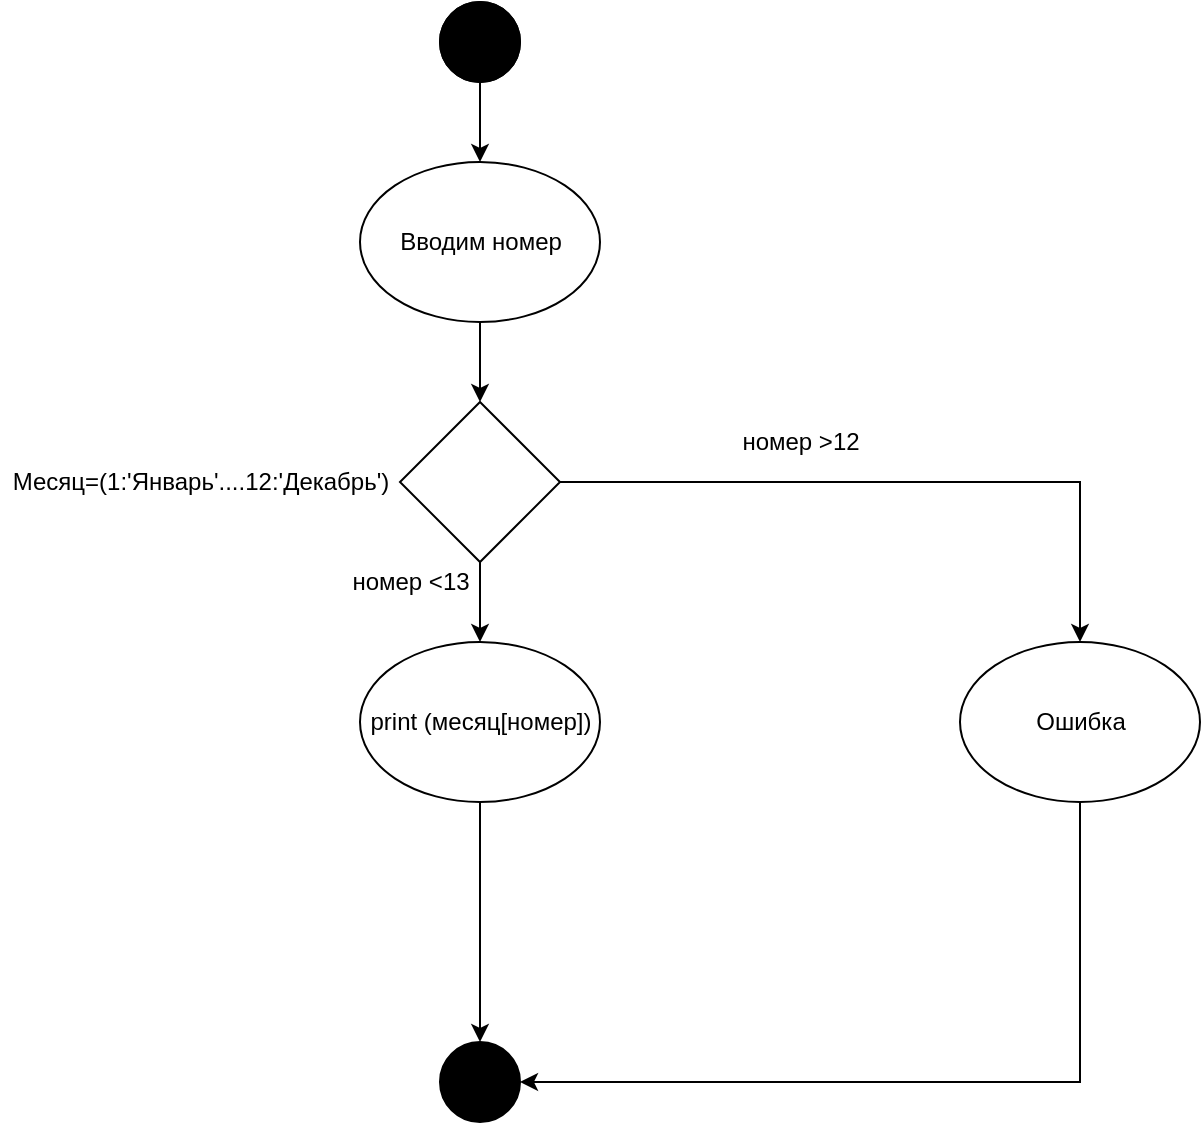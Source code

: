 <mxfile version="18.0.7" type="device"><diagram id="BLg-fd0TKz0fYmPTce9T" name="Page-1"><mxGraphModel dx="1382" dy="764" grid="1" gridSize="10" guides="1" tooltips="1" connect="1" arrows="1" fold="1" page="1" pageScale="1" pageWidth="827" pageHeight="1169" math="0" shadow="0"><root><mxCell id="0"/><mxCell id="1" parent="0"/><mxCell id="k2h78xAkfVyXqlV7NUbZ-1" value="" style="ellipse;whiteSpace=wrap;html=1;aspect=fixed;fillColor=#000000;" vertex="1" parent="1"><mxGeometry x="360" y="40" width="40" height="40" as="geometry"/></mxCell><mxCell id="k2h78xAkfVyXqlV7NUbZ-13" style="edgeStyle=orthogonalEdgeStyle;rounded=0;orthogonalLoop=1;jettySize=auto;html=1;exitX=1;exitY=0.5;exitDx=0;exitDy=0;" edge="1" parent="1" source="k2h78xAkfVyXqlV7NUbZ-2" target="k2h78xAkfVyXqlV7NUbZ-4"><mxGeometry relative="1" as="geometry"/></mxCell><mxCell id="k2h78xAkfVyXqlV7NUbZ-15" style="edgeStyle=orthogonalEdgeStyle;rounded=0;orthogonalLoop=1;jettySize=auto;html=1;exitX=0.5;exitY=1;exitDx=0;exitDy=0;entryX=0.5;entryY=0;entryDx=0;entryDy=0;" edge="1" parent="1" source="k2h78xAkfVyXqlV7NUbZ-2" target="k2h78xAkfVyXqlV7NUbZ-5"><mxGeometry relative="1" as="geometry"/></mxCell><mxCell id="k2h78xAkfVyXqlV7NUbZ-2" value="" style="rhombus;whiteSpace=wrap;html=1;fillColor=#FFFFFF;" vertex="1" parent="1"><mxGeometry x="340" y="240" width="80" height="80" as="geometry"/></mxCell><mxCell id="k2h78xAkfVyXqlV7NUbZ-11" style="edgeStyle=orthogonalEdgeStyle;rounded=0;orthogonalLoop=1;jettySize=auto;html=1;exitX=0.5;exitY=1;exitDx=0;exitDy=0;entryX=0.5;entryY=0;entryDx=0;entryDy=0;" edge="1" parent="1" source="k2h78xAkfVyXqlV7NUbZ-3" target="k2h78xAkfVyXqlV7NUbZ-2"><mxGeometry relative="1" as="geometry"/></mxCell><mxCell id="k2h78xAkfVyXqlV7NUbZ-3" value="" style="ellipse;whiteSpace=wrap;html=1;fillColor=#FFFFFF;" vertex="1" parent="1"><mxGeometry x="320" y="120" width="120" height="80" as="geometry"/></mxCell><mxCell id="k2h78xAkfVyXqlV7NUbZ-17" style="edgeStyle=orthogonalEdgeStyle;rounded=0;orthogonalLoop=1;jettySize=auto;html=1;exitX=0.5;exitY=1;exitDx=0;exitDy=0;entryX=1;entryY=0.5;entryDx=0;entryDy=0;" edge="1" parent="1" source="k2h78xAkfVyXqlV7NUbZ-4" target="k2h78xAkfVyXqlV7NUbZ-7"><mxGeometry relative="1" as="geometry"/></mxCell><mxCell id="k2h78xAkfVyXqlV7NUbZ-4" value="" style="ellipse;whiteSpace=wrap;html=1;fillColor=#FFFFFF;" vertex="1" parent="1"><mxGeometry x="620" y="360" width="120" height="80" as="geometry"/></mxCell><mxCell id="k2h78xAkfVyXqlV7NUbZ-16" style="edgeStyle=orthogonalEdgeStyle;rounded=0;orthogonalLoop=1;jettySize=auto;html=1;exitX=0.5;exitY=1;exitDx=0;exitDy=0;" edge="1" parent="1" source="k2h78xAkfVyXqlV7NUbZ-5" target="k2h78xAkfVyXqlV7NUbZ-7"><mxGeometry relative="1" as="geometry"/></mxCell><mxCell id="k2h78xAkfVyXqlV7NUbZ-5" value="" style="ellipse;whiteSpace=wrap;html=1;fillColor=#FFFFFF;" vertex="1" parent="1"><mxGeometry x="320" y="360" width="120" height="80" as="geometry"/></mxCell><mxCell id="k2h78xAkfVyXqlV7NUbZ-9" style="edgeStyle=orthogonalEdgeStyle;rounded=0;orthogonalLoop=1;jettySize=auto;html=1;exitX=0.5;exitY=1;exitDx=0;exitDy=0;" edge="1" parent="1" source="k2h78xAkfVyXqlV7NUbZ-6" target="k2h78xAkfVyXqlV7NUbZ-3"><mxGeometry relative="1" as="geometry"/></mxCell><mxCell id="k2h78xAkfVyXqlV7NUbZ-6" value="" style="ellipse;whiteSpace=wrap;html=1;aspect=fixed;fillColor=#000000;" vertex="1" parent="1"><mxGeometry x="360" y="40" width="40" height="40" as="geometry"/></mxCell><mxCell id="k2h78xAkfVyXqlV7NUbZ-7" value="" style="ellipse;whiteSpace=wrap;html=1;aspect=fixed;fillColor=#000000;" vertex="1" parent="1"><mxGeometry x="360" y="560" width="40" height="40" as="geometry"/></mxCell><mxCell id="k2h78xAkfVyXqlV7NUbZ-18" value="Вводим номер" style="text;html=1;resizable=0;autosize=1;align=center;verticalAlign=middle;points=[];fillColor=none;strokeColor=none;rounded=0;" vertex="1" parent="1"><mxGeometry x="330" y="150" width="100" height="20" as="geometry"/></mxCell><mxCell id="k2h78xAkfVyXqlV7NUbZ-19" value="Ошибка" style="text;html=1;resizable=0;autosize=1;align=center;verticalAlign=middle;points=[];fillColor=none;strokeColor=none;rounded=0;" vertex="1" parent="1"><mxGeometry x="650" y="390" width="60" height="20" as="geometry"/></mxCell><mxCell id="k2h78xAkfVyXqlV7NUbZ-20" value="номер &amp;gt;12" style="text;html=1;resizable=0;autosize=1;align=center;verticalAlign=middle;points=[];fillColor=none;strokeColor=none;rounded=0;" vertex="1" parent="1"><mxGeometry x="505" y="250" width="70" height="20" as="geometry"/></mxCell><mxCell id="k2h78xAkfVyXqlV7NUbZ-21" value="номер &amp;lt;13" style="text;html=1;resizable=0;autosize=1;align=center;verticalAlign=middle;points=[];fillColor=none;strokeColor=none;rounded=0;" vertex="1" parent="1"><mxGeometry x="310" y="320" width="70" height="20" as="geometry"/></mxCell><mxCell id="k2h78xAkfVyXqlV7NUbZ-22" value="Месяц=(1:'Январь'....12:'Декабрь')" style="text;html=1;resizable=0;autosize=1;align=center;verticalAlign=middle;points=[];fillColor=none;strokeColor=none;rounded=0;" vertex="1" parent="1"><mxGeometry x="140" y="270" width="200" height="20" as="geometry"/></mxCell><mxCell id="k2h78xAkfVyXqlV7NUbZ-23" value="print (месяц[номер])" style="text;html=1;resizable=0;autosize=1;align=center;verticalAlign=middle;points=[];fillColor=none;strokeColor=none;rounded=0;" vertex="1" parent="1"><mxGeometry x="315" y="390" width="130" height="20" as="geometry"/></mxCell></root></mxGraphModel></diagram></mxfile>